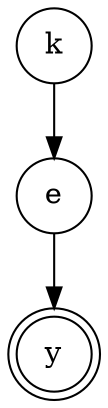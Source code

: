 digraph {   
    node [shape = doublecircle, color = black] y ;
    node [shape = circle];
    node [color= black];
    k -> e -> y;	
}